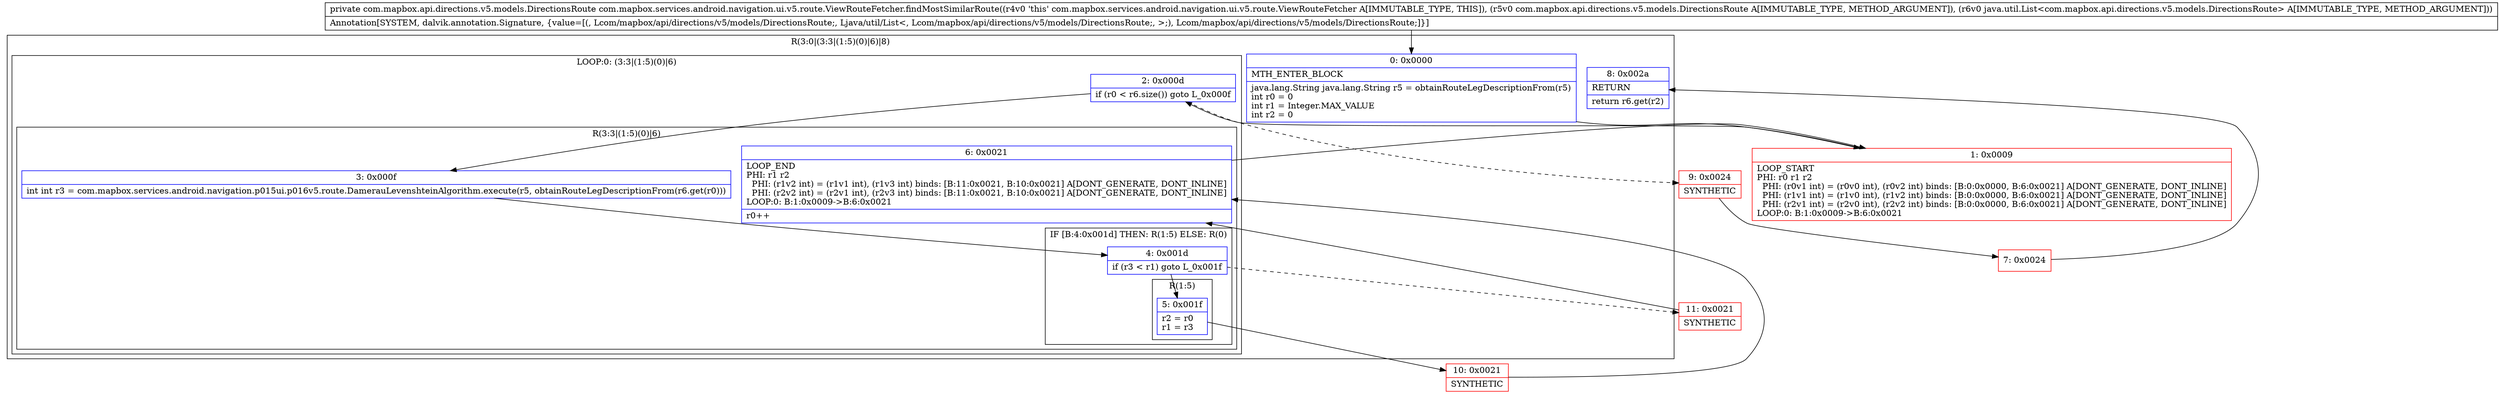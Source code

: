 digraph "CFG forcom.mapbox.services.android.navigation.ui.v5.route.ViewRouteFetcher.findMostSimilarRoute(Lcom\/mapbox\/api\/directions\/v5\/models\/DirectionsRoute;Ljava\/util\/List;)Lcom\/mapbox\/api\/directions\/v5\/models\/DirectionsRoute;" {
subgraph cluster_Region_1659484848 {
label = "R(3:0|(3:3|(1:5)(0)|6)|8)";
node [shape=record,color=blue];
Node_0 [shape=record,label="{0\:\ 0x0000|MTH_ENTER_BLOCK\l|java.lang.String java.lang.String r5 = obtainRouteLegDescriptionFrom(r5)\lint r0 = 0\lint r1 = Integer.MAX_VALUE\lint r2 = 0\l}"];
subgraph cluster_LoopRegion_4082712 {
label = "LOOP:0: (3:3|(1:5)(0)|6)";
node [shape=record,color=blue];
Node_2 [shape=record,label="{2\:\ 0x000d|if (r0 \< r6.size()) goto L_0x000f\l}"];
subgraph cluster_Region_1755143011 {
label = "R(3:3|(1:5)(0)|6)";
node [shape=record,color=blue];
Node_3 [shape=record,label="{3\:\ 0x000f|int int r3 = com.mapbox.services.android.navigation.p015ui.p016v5.route.DamerauLevenshteinAlgorithm.execute(r5, obtainRouteLegDescriptionFrom(r6.get(r0)))\l}"];
subgraph cluster_IfRegion_399755011 {
label = "IF [B:4:0x001d] THEN: R(1:5) ELSE: R(0)";
node [shape=record,color=blue];
Node_4 [shape=record,label="{4\:\ 0x001d|if (r3 \< r1) goto L_0x001f\l}"];
subgraph cluster_Region_952161937 {
label = "R(1:5)";
node [shape=record,color=blue];
Node_5 [shape=record,label="{5\:\ 0x001f|r2 = r0\lr1 = r3\l}"];
}
subgraph cluster_Region_1641365328 {
label = "R(0)";
node [shape=record,color=blue];
}
}
Node_6 [shape=record,label="{6\:\ 0x0021|LOOP_END\lPHI: r1 r2 \l  PHI: (r1v2 int) = (r1v1 int), (r1v3 int) binds: [B:11:0x0021, B:10:0x0021] A[DONT_GENERATE, DONT_INLINE]\l  PHI: (r2v2 int) = (r2v1 int), (r2v3 int) binds: [B:11:0x0021, B:10:0x0021] A[DONT_GENERATE, DONT_INLINE]\lLOOP:0: B:1:0x0009\-\>B:6:0x0021\l|r0++\l}"];
}
}
Node_8 [shape=record,label="{8\:\ 0x002a|RETURN\l|return r6.get(r2)\l}"];
}
Node_1 [shape=record,color=red,label="{1\:\ 0x0009|LOOP_START\lPHI: r0 r1 r2 \l  PHI: (r0v1 int) = (r0v0 int), (r0v2 int) binds: [B:0:0x0000, B:6:0x0021] A[DONT_GENERATE, DONT_INLINE]\l  PHI: (r1v1 int) = (r1v0 int), (r1v2 int) binds: [B:0:0x0000, B:6:0x0021] A[DONT_GENERATE, DONT_INLINE]\l  PHI: (r2v1 int) = (r2v0 int), (r2v2 int) binds: [B:0:0x0000, B:6:0x0021] A[DONT_GENERATE, DONT_INLINE]\lLOOP:0: B:1:0x0009\-\>B:6:0x0021\l}"];
Node_7 [shape=record,color=red,label="{7\:\ 0x0024}"];
Node_9 [shape=record,color=red,label="{9\:\ 0x0024|SYNTHETIC\l}"];
Node_10 [shape=record,color=red,label="{10\:\ 0x0021|SYNTHETIC\l}"];
Node_11 [shape=record,color=red,label="{11\:\ 0x0021|SYNTHETIC\l}"];
MethodNode[shape=record,label="{private com.mapbox.api.directions.v5.models.DirectionsRoute com.mapbox.services.android.navigation.ui.v5.route.ViewRouteFetcher.findMostSimilarRoute((r4v0 'this' com.mapbox.services.android.navigation.ui.v5.route.ViewRouteFetcher A[IMMUTABLE_TYPE, THIS]), (r5v0 com.mapbox.api.directions.v5.models.DirectionsRoute A[IMMUTABLE_TYPE, METHOD_ARGUMENT]), (r6v0 java.util.List\<com.mapbox.api.directions.v5.models.DirectionsRoute\> A[IMMUTABLE_TYPE, METHOD_ARGUMENT]))  | Annotation[SYSTEM, dalvik.annotation.Signature, \{value=[(, Lcom\/mapbox\/api\/directions\/v5\/models\/DirectionsRoute;, Ljava\/util\/List\<, Lcom\/mapbox\/api\/directions\/v5\/models\/DirectionsRoute;, \>;), Lcom\/mapbox\/api\/directions\/v5\/models\/DirectionsRoute;]\}]\l}"];
MethodNode -> Node_0;
Node_0 -> Node_1;
Node_2 -> Node_3;
Node_2 -> Node_9[style=dashed];
Node_3 -> Node_4;
Node_4 -> Node_5;
Node_4 -> Node_11[style=dashed];
Node_5 -> Node_10;
Node_6 -> Node_1;
Node_1 -> Node_2;
Node_7 -> Node_8;
Node_9 -> Node_7;
Node_10 -> Node_6;
Node_11 -> Node_6;
}


